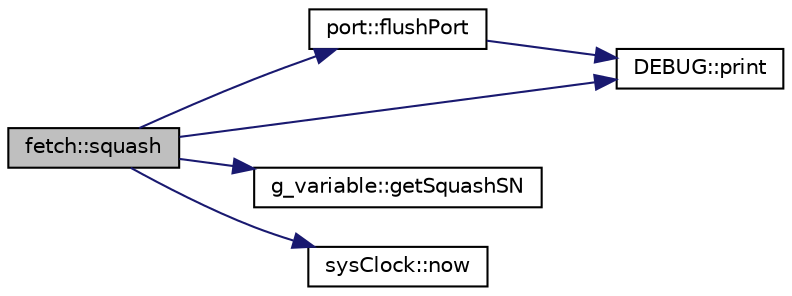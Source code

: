 digraph G
{
  edge [fontname="Helvetica",fontsize="10",labelfontname="Helvetica",labelfontsize="10"];
  node [fontname="Helvetica",fontsize="10",shape=record];
  rankdir=LR;
  Node1 [label="fetch::squash",height=0.2,width=0.4,color="black", fillcolor="grey75", style="filled" fontcolor="black"];
  Node1 -> Node2 [color="midnightblue",fontsize="10",style="solid"];
  Node2 [label="port::flushPort",height=0.2,width=0.4,color="black", fillcolor="white", style="filled",URL="$classport.html#a58991733cd9bb95beb7303826b9b3d3f"];
  Node2 -> Node3 [color="midnightblue",fontsize="10",style="solid"];
  Node3 [label="DEBUG::print",height=0.2,width=0.4,color="black", fillcolor="white", style="filled",URL="$classDEBUG.html#ab38f086785f7239084b735007297078a"];
  Node1 -> Node4 [color="midnightblue",fontsize="10",style="solid"];
  Node4 [label="g_variable::getSquashSN",height=0.2,width=0.4,color="black", fillcolor="white", style="filled",URL="$structg__variable.html#a366fb213b96fa81e166dbe60a16c3e4f"];
  Node1 -> Node5 [color="midnightblue",fontsize="10",style="solid"];
  Node5 [label="sysClock::now",height=0.2,width=0.4,color="black", fillcolor="white", style="filled",URL="$classsysClock.html#af027a57c8bc3d0dab4fe5a0f870b7d20"];
  Node1 -> Node3 [color="midnightblue",fontsize="10",style="solid"];
}
